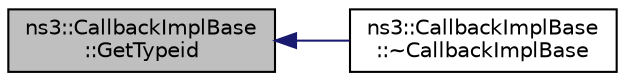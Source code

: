 digraph "ns3::CallbackImplBase::GetTypeid"
{
  edge [fontname="Helvetica",fontsize="10",labelfontname="Helvetica",labelfontsize="10"];
  node [fontname="Helvetica",fontsize="10",shape=record];
  rankdir="LR";
  Node1 [label="ns3::CallbackImplBase\l::GetTypeid",height=0.2,width=0.4,color="black", fillcolor="grey75", style="filled", fontcolor="black"];
  Node1 -> Node2 [dir="back",color="midnightblue",fontsize="10",style="solid"];
  Node2 [label="ns3::CallbackImplBase\l::~CallbackImplBase",height=0.2,width=0.4,color="black", fillcolor="white", style="filled",URL="$d3/dfa/classns3_1_1CallbackImplBase.html#a43148caf50219ca491bcaece2686dbf5"];
}

